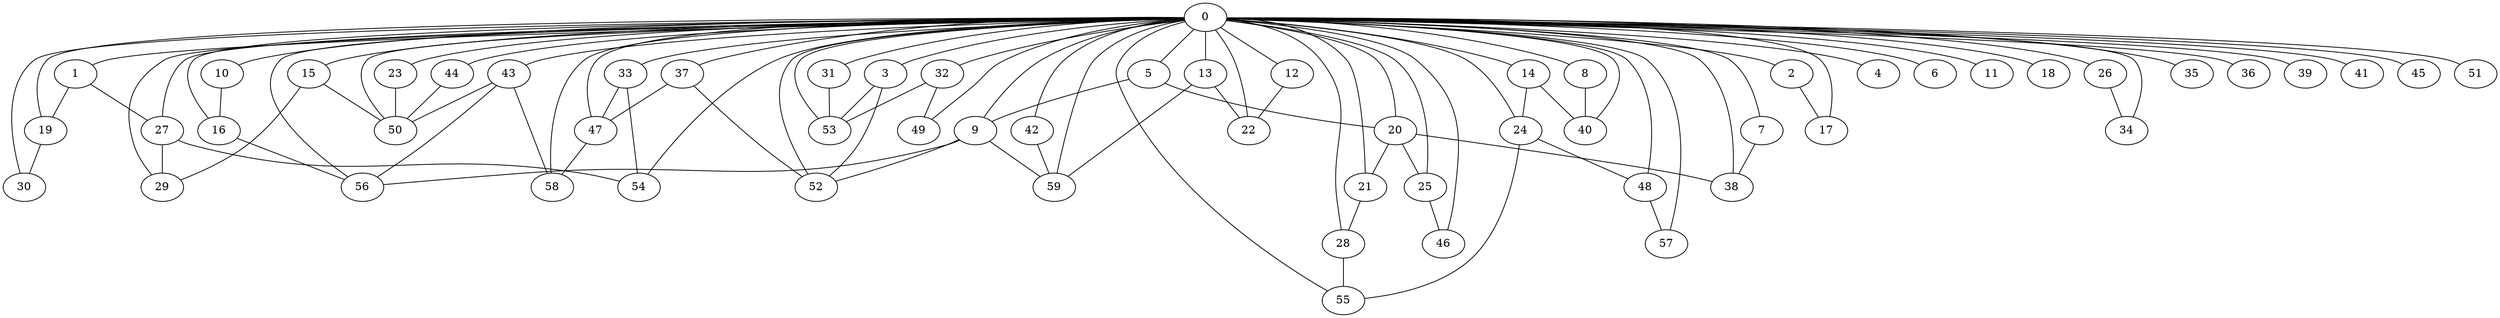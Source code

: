 
graph graphname {
    0 -- 1
0 -- 2
0 -- 3
0 -- 4
0 -- 5
0 -- 6
0 -- 7
0 -- 8
0 -- 9
0 -- 10
0 -- 11
0 -- 12
0 -- 13
0 -- 14
0 -- 15
0 -- 16
0 -- 17
0 -- 18
0 -- 19
0 -- 20
0 -- 21
0 -- 22
0 -- 23
0 -- 24
0 -- 25
0 -- 26
0 -- 27
0 -- 28
0 -- 29
0 -- 30
0 -- 31
0 -- 32
0 -- 33
0 -- 34
0 -- 35
0 -- 36
0 -- 37
0 -- 38
0 -- 39
0 -- 40
0 -- 41
0 -- 42
0 -- 43
0 -- 44
0 -- 45
0 -- 46
0 -- 47
0 -- 48
0 -- 49
0 -- 50
0 -- 51
0 -- 52
0 -- 53
0 -- 54
0 -- 55
0 -- 56
0 -- 57
0 -- 58
0 -- 59
1 -- 19
1 -- 27
2 -- 17
3 -- 52
3 -- 53
5 -- 9
5 -- 20
7 -- 38
8 -- 40
9 -- 59
9 -- 56
9 -- 52
10 -- 16
12 -- 22
13 -- 22
13 -- 59
14 -- 24
14 -- 40
15 -- 50
15 -- 29
16 -- 56
19 -- 30
20 -- 25
20 -- 38
20 -- 21
21 -- 28
23 -- 50
24 -- 55
24 -- 48
25 -- 46
26 -- 34
27 -- 29
27 -- 54
28 -- 55
31 -- 53
32 -- 53
32 -- 49
33 -- 54
33 -- 47
37 -- 52
37 -- 47
42 -- 59
43 -- 56
43 -- 50
43 -- 58
44 -- 50
47 -- 58
48 -- 57

}
